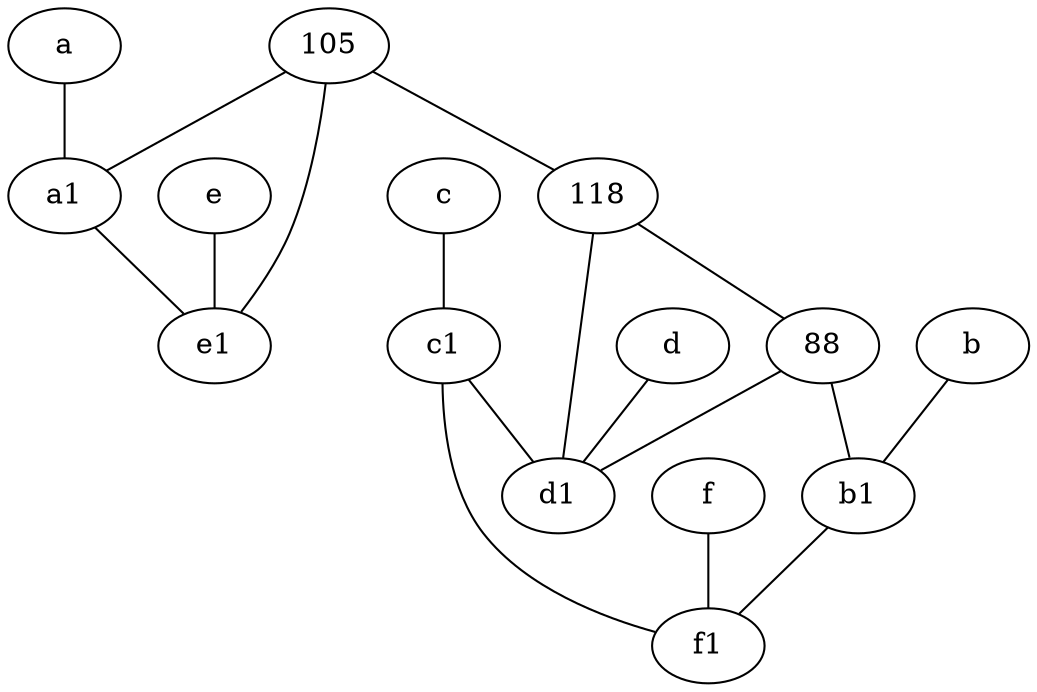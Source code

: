 graph {
	node [labelfontsize=50]
	e1 [labelfontsize=50 pos="7,7!"]
	d [labelfontsize=50 pos="2,5!"]
	e [labelfontsize=50 pos="7,9!"]
	f1 [labelfontsize=50 pos="3,8!"]
	c1 [labelfontsize=50 pos="4.5,3!"]
	105 [labelfontsize=50]
	b [labelfontsize=50 pos="10,4!"]
	88 [labelfontsize=50]
	f [labelfontsize=50 pos="3,9!"]
	b1 [labelfontsize=50 pos="9,4!"]
	d1 [labelfontsize=50 pos="3,5!"]
	118 [labelfontsize=50]
	c [labelfontsize=50 pos="4.5,2!"]
	a [labelfontsize=50 pos="8,2!"]
	a1 [labelfontsize=50 pos="8,3!"]
	105 -- 118
	c1 -- d1
	e -- e1
	c -- c1
	88 -- b1
	105 -- e1
	b -- b1
	88 -- d1
	105 -- a1
	a -- a1
	118 -- 88
	d -- d1
	a1 -- e1
	f -- f1
	c1 -- f1
	b1 -- f1
	118 -- d1
}

